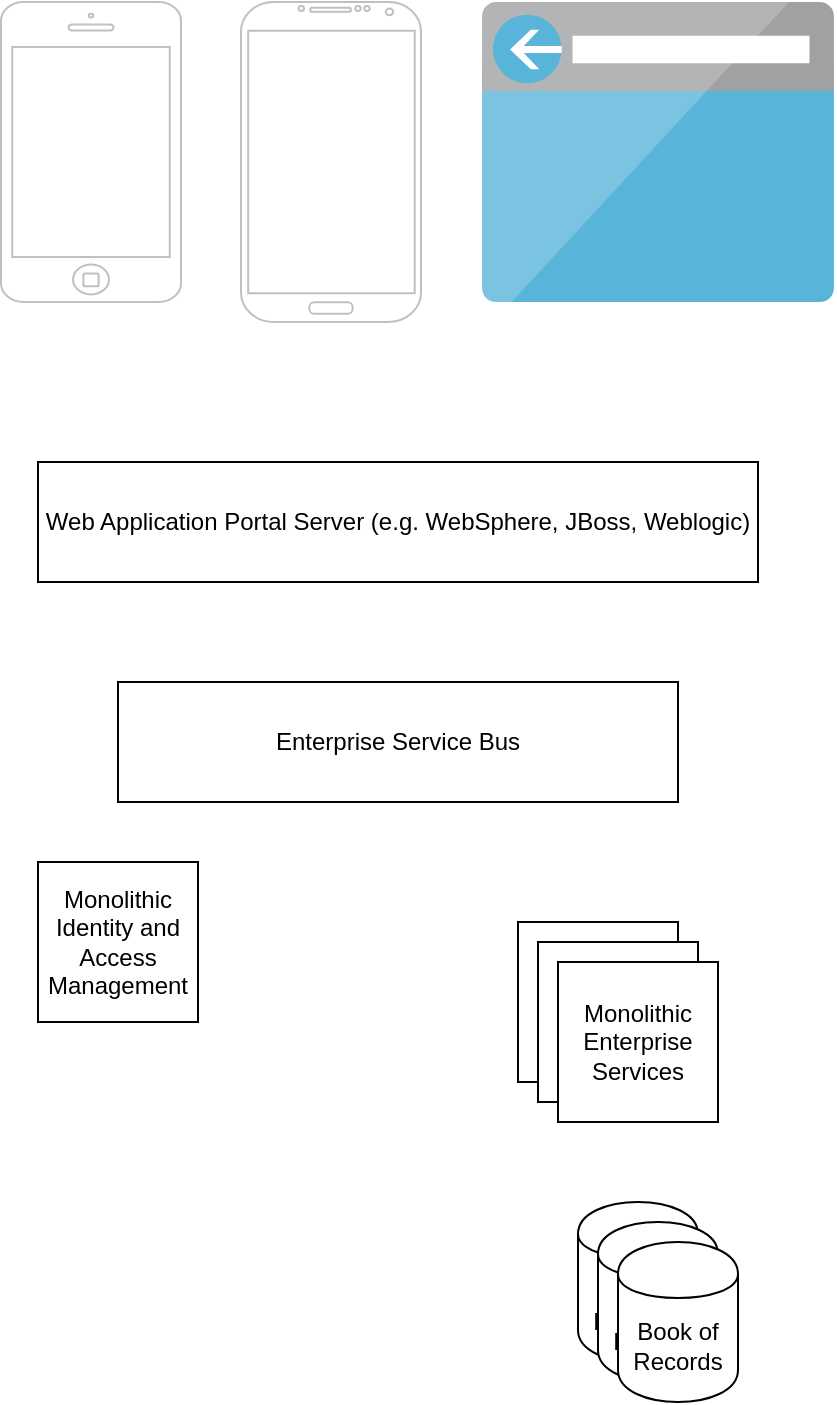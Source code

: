 <mxfile version="10.6.9" type="device"><diagram id="zdJpew7th36dq3ZX2xQD" name="Legacy Deployment"><mxGraphModel dx="1458" dy="715" grid="1" gridSize="10" guides="1" tooltips="1" connect="1" arrows="1" fold="1" page="1" pageScale="1" pageWidth="1100" pageHeight="850" math="0" shadow="0"><root><mxCell id="0"/><mxCell id="1" parent="0"/><mxCell id="7CgSOBf90K3jCEfoI9xt-1" value="" style="html=1;verticalLabelPosition=bottom;labelBackgroundColor=#ffffff;verticalAlign=top;shadow=0;dashed=0;strokeWidth=1;shape=mxgraph.ios7.misc.iphone;fillColor=#ffffff;strokeColor=#c0c0c0;" vertex="1" parent="1"><mxGeometry x="381.5" y="30" width="90" height="150" as="geometry"/></mxCell><mxCell id="7CgSOBf90K3jCEfoI9xt-2" value="" style="aspect=fixed;html=1;perimeter=none;align=center;shadow=0;dashed=0;image;fontSize=12;image=img/lib/mscae/Browser.svg;" vertex="1" parent="1"><mxGeometry x="621.5" y="30" width="177" height="150" as="geometry"/></mxCell><mxCell id="7CgSOBf90K3jCEfoI9xt-3" value="" style="verticalLabelPosition=bottom;verticalAlign=top;html=1;shadow=0;dashed=0;strokeWidth=1;shape=mxgraph.android.phone2;fillColor=#ffffff;strokeColor=#c0c0c0;" vertex="1" parent="1"><mxGeometry x="501.5" y="30" width="90" height="160" as="geometry"/></mxCell><mxCell id="7CgSOBf90K3jCEfoI9xt-4" value="Web Application Portal Server (e.g. WebSphere, JBoss, Weblogic)" style="rounded=0;whiteSpace=wrap;html=1;" vertex="1" parent="1"><mxGeometry x="400" y="260" width="360" height="60" as="geometry"/></mxCell><mxCell id="7CgSOBf90K3jCEfoI9xt-6" value="Monolithic Enterprise Services" style="whiteSpace=wrap;html=1;aspect=fixed;" vertex="1" parent="1"><mxGeometry x="640" y="490" width="80" height="80" as="geometry"/></mxCell><mxCell id="7CgSOBf90K3jCEfoI9xt-8" value="Enterprise Service Bus" style="rounded=0;whiteSpace=wrap;html=1;" vertex="1" parent="1"><mxGeometry x="440" y="370" width="280" height="60" as="geometry"/></mxCell><mxCell id="7CgSOBf90K3jCEfoI9xt-10" value="Monolithic Identity and Access Management" style="whiteSpace=wrap;html=1;aspect=fixed;" vertex="1" parent="1"><mxGeometry x="400" y="460" width="80" height="80" as="geometry"/></mxCell><mxCell id="7CgSOBf90K3jCEfoI9xt-11" value="Monolithic Enterprise Services" style="whiteSpace=wrap;html=1;aspect=fixed;" vertex="1" parent="1"><mxGeometry x="650" y="500" width="80" height="80" as="geometry"/></mxCell><mxCell id="7CgSOBf90K3jCEfoI9xt-12" value="Monolithic Enterprise Services" style="whiteSpace=wrap;html=1;aspect=fixed;" vertex="1" parent="1"><mxGeometry x="660" y="510" width="80" height="80" as="geometry"/></mxCell><mxCell id="7CgSOBf90K3jCEfoI9xt-16" value="Book of Records" style="shape=cylinder;whiteSpace=wrap;html=1;boundedLbl=1;backgroundOutline=1;" vertex="1" parent="1"><mxGeometry x="670" y="630" width="60" height="80" as="geometry"/></mxCell><mxCell id="7CgSOBf90K3jCEfoI9xt-17" value="Book of Records" style="shape=cylinder;whiteSpace=wrap;html=1;boundedLbl=1;backgroundOutline=1;" vertex="1" parent="1"><mxGeometry x="680" y="640" width="60" height="80" as="geometry"/></mxCell><mxCell id="7CgSOBf90K3jCEfoI9xt-19" value="Book of Records" style="shape=cylinder;whiteSpace=wrap;html=1;boundedLbl=1;backgroundOutline=1;" vertex="1" parent="1"><mxGeometry x="690" y="650" width="60" height="80" as="geometry"/></mxCell></root></mxGraphModel></diagram></mxfile>